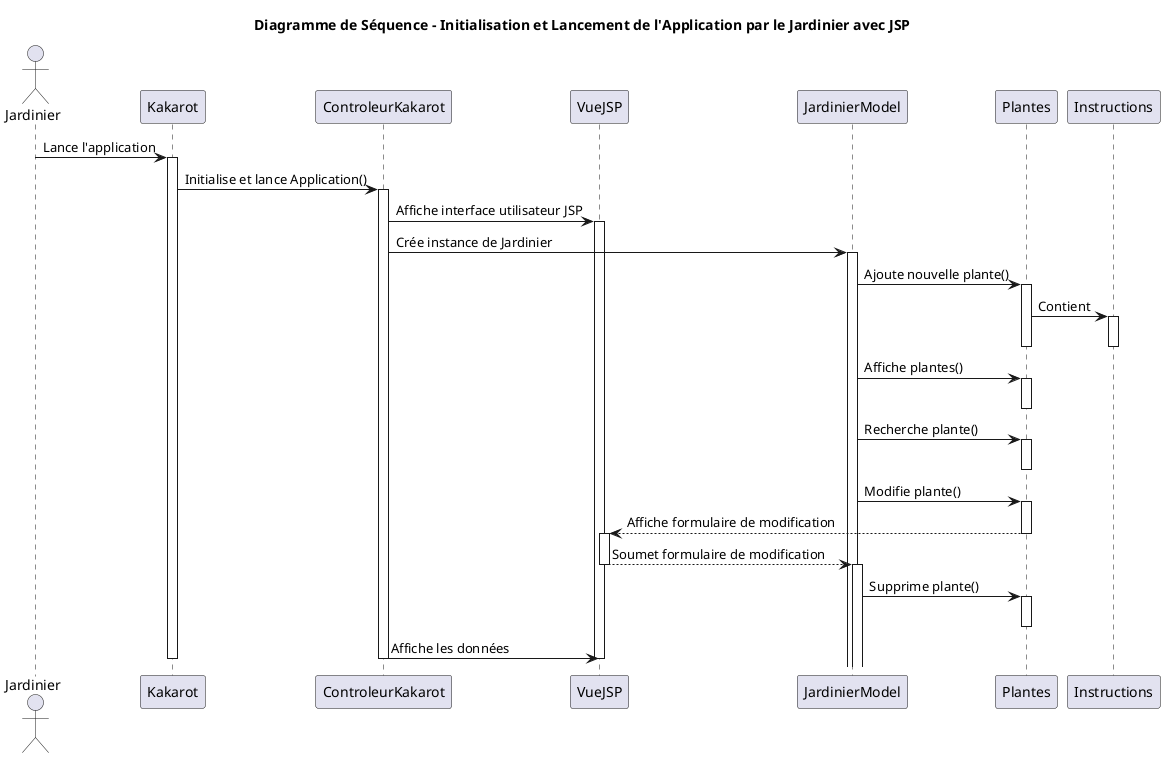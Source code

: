 @startuml
title Diagramme de Séquence - Initialisation et Lancement de l'Application par le Jardinier avec JSP

actor Jardinier
participant Kakarot
participant ControleurKakarot
participant VueJSP
participant JardinierModel
participant Plantes
participant Instructions

Jardinier -> Kakarot: Lance l'application
activate Kakarot

Kakarot -> ControleurKakarot: Initialise et lance Application()
activate ControleurKakarot

ControleurKakarot -> VueJSP: Affiche interface utilisateur JSP
activate VueJSP

ControleurKakarot -> JardinierModel: Crée instance de Jardinier
activate JardinierModel

JardinierModel -> Plantes: Ajoute nouvelle plante()
activate Plantes
Plantes -> Instructions: Contient
activate Instructions
deactivate Instructions
deactivate Plantes

JardinierModel -> Plantes: Affiche plantes()
activate Plantes
deactivate Plantes

JardinierModel -> Plantes: Recherche plante()
activate Plantes
deactivate Plantes

JardinierModel -> Plantes: Modifie plante()
activate Plantes
Plantes --> VueJSP: Affiche formulaire de modification
deactivate Plantes
activate VueJSP
VueJSP --> JardinierModel: Soumet formulaire de modification
deactivate VueJSP
activate JardinierModel
deactivate JardinierModel

JardinierModel -> Plantes: Supprime plante()
activate Plantes
deactivate Plantes

ControleurKakarot -> VueJSP: Affiche les données
deactivate VueJSP
deactivate ControleurKakarot
deactivate Kakarot
@enduml